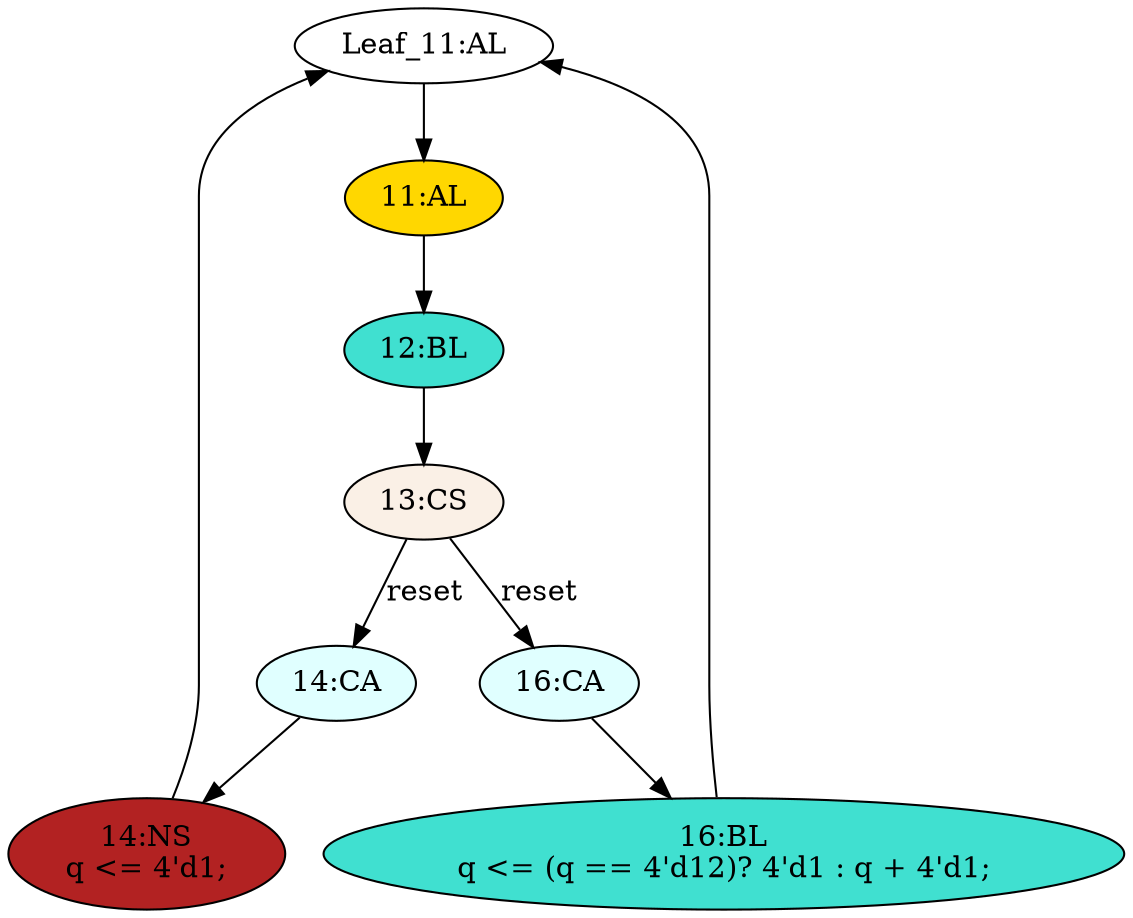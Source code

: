 strict digraph "compose( ,  )" {
	node [label="\N"];
	"Leaf_11:AL"	[def_var="['q']",
		label="Leaf_11:AL"];
	"11:AL"	[ast="<pyverilog.vparser.ast.Always object at 0x7fe9b6cf5f10>",
		clk_sens=True,
		fillcolor=gold,
		label="11:AL",
		sens="['clk']",
		statements="[]",
		style=filled,
		typ=Always,
		use_var="['reset', 'q']"];
	"Leaf_11:AL" -> "11:AL";
	"14:CA"	[ast="<pyverilog.vparser.ast.Case object at 0x7fe9b6cf5790>",
		fillcolor=lightcyan,
		label="14:CA",
		statements="[]",
		style=filled,
		typ=Case];
	"14:NS"	[ast="<pyverilog.vparser.ast.NonblockingSubstitution object at 0x7fe9b69d6910>",
		fillcolor=firebrick,
		label="14:NS
q <= 4'd1;",
		statements="[<pyverilog.vparser.ast.NonblockingSubstitution object at 0x7fe9b69d6910>]",
		style=filled,
		typ=NonblockingSubstitution];
	"14:CA" -> "14:NS"	[cond="[]",
		lineno=None];
	"16:CA"	[ast="<pyverilog.vparser.ast.Case object at 0x7fe9b69d6750>",
		fillcolor=lightcyan,
		label="16:CA",
		statements="[]",
		style=filled,
		typ=Case];
	"16:BL"	[ast="<pyverilog.vparser.ast.Block object at 0x7fe9b69d6bd0>",
		fillcolor=turquoise,
		label="16:BL
q <= (q == 4'd12)? 4'd1 : q + 4'd1;",
		statements="[<pyverilog.vparser.ast.NonblockingSubstitution object at 0x7fe9b6c63ed0>]",
		style=filled,
		typ=Block];
	"16:CA" -> "16:BL"	[cond="[]",
		lineno=None];
	"13:CS"	[ast="<pyverilog.vparser.ast.CaseStatement object at 0x7fe9b69d6810>",
		fillcolor=linen,
		label="13:CS",
		statements="[]",
		style=filled,
		typ=CaseStatement];
	"13:CS" -> "14:CA"	[cond="['reset']",
		label=reset,
		lineno=13];
	"13:CS" -> "16:CA"	[cond="['reset']",
		label=reset,
		lineno=13];
	"12:BL"	[ast="<pyverilog.vparser.ast.Block object at 0x7fe9b6cf5690>",
		fillcolor=turquoise,
		label="12:BL",
		statements="[]",
		style=filled,
		typ=Block];
	"12:BL" -> "13:CS"	[cond="[]",
		lineno=None];
	"11:AL" -> "12:BL"	[cond="[]",
		lineno=None];
	"16:BL" -> "Leaf_11:AL"	[cond="[]",
		lineno=None];
	"14:NS" -> "Leaf_11:AL"	[cond="[]",
		lineno=None];
}
